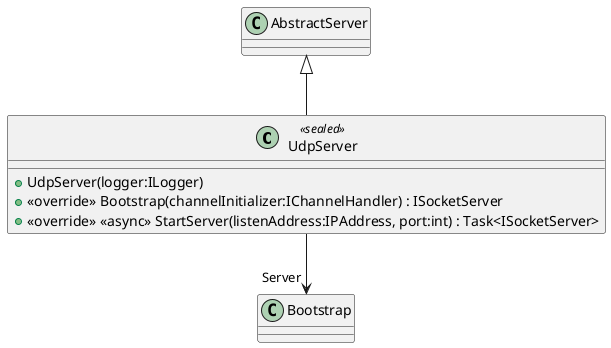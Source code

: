 @startuml
class UdpServer <<sealed>> {
    + UdpServer(logger:ILogger)
    + <<override>> Bootstrap(channelInitializer:IChannelHandler) : ISocketServer
    + <<override>> <<async>> StartServer(listenAddress:IPAddress, port:int) : Task<ISocketServer>
}
AbstractServer <|-- UdpServer
UdpServer --> "Server" Bootstrap
@enduml
